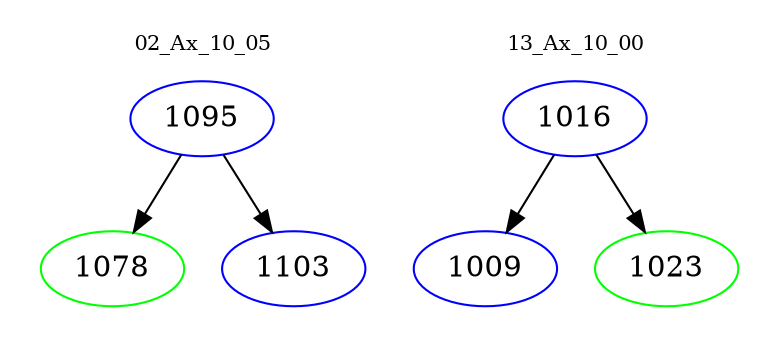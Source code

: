 digraph{
subgraph cluster_0 {
color = white
label = "02_Ax_10_05";
fontsize=10;
T0_1095 [label="1095", color="blue"]
T0_1095 -> T0_1078 [color="black"]
T0_1078 [label="1078", color="green"]
T0_1095 -> T0_1103 [color="black"]
T0_1103 [label="1103", color="blue"]
}
subgraph cluster_1 {
color = white
label = "13_Ax_10_00";
fontsize=10;
T1_1016 [label="1016", color="blue"]
T1_1016 -> T1_1009 [color="black"]
T1_1009 [label="1009", color="blue"]
T1_1016 -> T1_1023 [color="black"]
T1_1023 [label="1023", color="green"]
}
}
